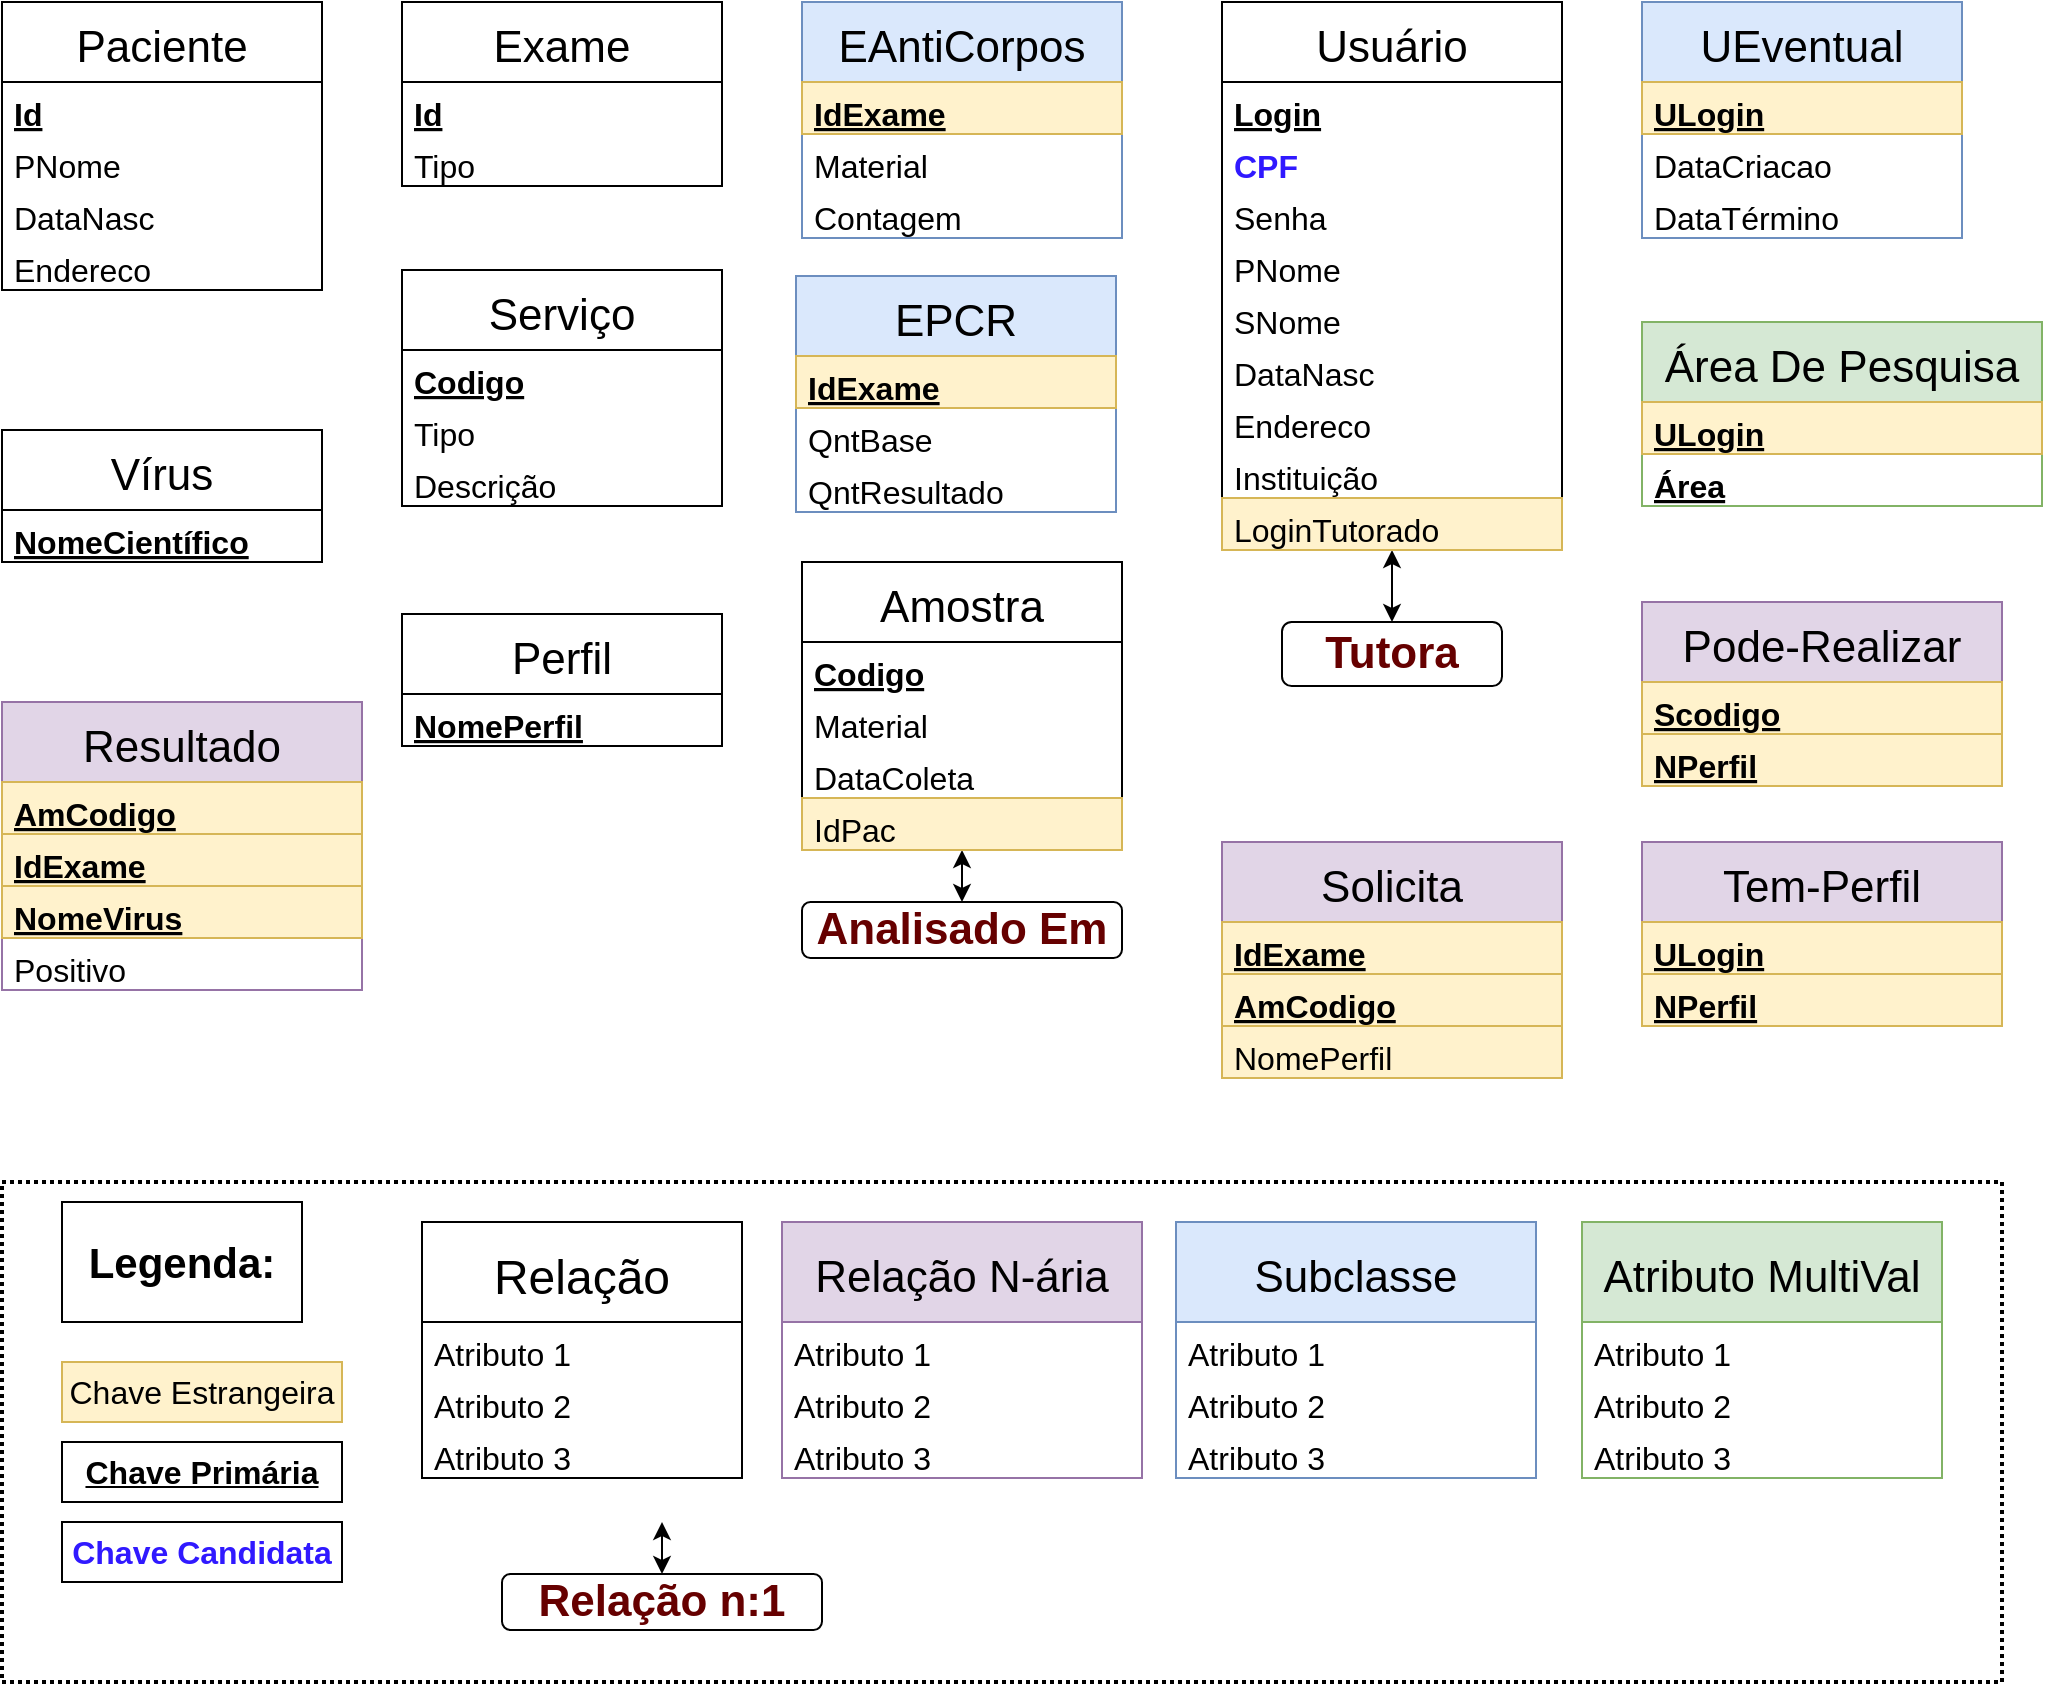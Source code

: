 <mxfile version="13.0.5" type="device"><diagram id="C5RBs43oDa-KdzZeNtuy" name="Page-1"><mxGraphModel dx="868" dy="492" grid="1" gridSize="10" guides="1" tooltips="1" connect="1" arrows="1" fold="1" page="1" pageScale="1" pageWidth="827" pageHeight="1169" math="0" shadow="0"><root><mxCell id="WIyWlLk6GJQsqaUBKTNV-0"/><mxCell id="WIyWlLk6GJQsqaUBKTNV-1" parent="WIyWlLk6GJQsqaUBKTNV-0"/><mxCell id="HeGZG76zT3vhurfRbwrk-43" value="EAntiCorpos" style="swimlane;fontStyle=0;childLayout=stackLayout;horizontal=1;startSize=40;horizontalStack=0;resizeParent=1;resizeParentMax=0;resizeLast=0;collapsible=1;marginBottom=0;align=center;fontSize=22;fillColor=#dae8fc;strokeColor=#6c8ebf;" parent="WIyWlLk6GJQsqaUBKTNV-1" vertex="1"><mxGeometry x="640" y="80" width="160" height="118" as="geometry"><mxRectangle x="330" y="200" width="90" height="26" as="alternateBounds"/></mxGeometry></mxCell><mxCell id="HeGZG76zT3vhurfRbwrk-44" value="IdExame" style="text;spacingLeft=4;spacingRight=4;overflow=hidden;rotatable=0;points=[[0,0.5],[1,0.5]];portConstraint=eastwest;fontSize=16;fontStyle=5;fillColor=#fff2cc;strokeColor=#d6b656;" parent="HeGZG76zT3vhurfRbwrk-43" vertex="1"><mxGeometry y="40" width="160" height="26" as="geometry"/></mxCell><mxCell id="HeGZG76zT3vhurfRbwrk-45" value="Material" style="text;strokeColor=none;fillColor=none;spacingLeft=4;spacingRight=4;overflow=hidden;rotatable=0;points=[[0,0.5],[1,0.5]];portConstraint=eastwest;fontSize=16;" parent="HeGZG76zT3vhurfRbwrk-43" vertex="1"><mxGeometry y="66" width="160" height="26" as="geometry"/></mxCell><mxCell id="HeGZG76zT3vhurfRbwrk-46" value="Contagem" style="text;strokeColor=none;fillColor=none;spacingLeft=4;spacingRight=4;overflow=hidden;rotatable=0;points=[[0,0.5],[1,0.5]];portConstraint=eastwest;fontSize=16;" parent="HeGZG76zT3vhurfRbwrk-43" vertex="1"><mxGeometry y="92" width="160" height="26" as="geometry"/></mxCell><mxCell id="HeGZG76zT3vhurfRbwrk-48" value="EPCR" style="swimlane;fontStyle=0;childLayout=stackLayout;horizontal=1;startSize=40;horizontalStack=0;resizeParent=1;resizeParentMax=0;resizeLast=0;collapsible=1;marginBottom=0;align=center;fontSize=22;fillColor=#dae8fc;strokeColor=#6c8ebf;" parent="WIyWlLk6GJQsqaUBKTNV-1" vertex="1"><mxGeometry x="637" y="217" width="160" height="118" as="geometry"><mxRectangle x="330" y="200" width="90" height="26" as="alternateBounds"/></mxGeometry></mxCell><mxCell id="HeGZG76zT3vhurfRbwrk-49" value="IdExame" style="text;spacingLeft=4;spacingRight=4;overflow=hidden;rotatable=0;points=[[0,0.5],[1,0.5]];portConstraint=eastwest;fontSize=16;fontStyle=5;fillColor=#fff2cc;strokeColor=#d6b656;" parent="HeGZG76zT3vhurfRbwrk-48" vertex="1"><mxGeometry y="40" width="160" height="26" as="geometry"/></mxCell><mxCell id="HeGZG76zT3vhurfRbwrk-50" value="QntBase" style="text;strokeColor=none;fillColor=none;spacingLeft=4;spacingRight=4;overflow=hidden;rotatable=0;points=[[0,0.5],[1,0.5]];portConstraint=eastwest;fontSize=16;" parent="HeGZG76zT3vhurfRbwrk-48" vertex="1"><mxGeometry y="66" width="160" height="26" as="geometry"/></mxCell><mxCell id="HeGZG76zT3vhurfRbwrk-51" value="QntResultado" style="text;strokeColor=none;fillColor=none;spacingLeft=4;spacingRight=4;overflow=hidden;rotatable=0;points=[[0,0.5],[1,0.5]];portConstraint=eastwest;fontSize=16;" parent="HeGZG76zT3vhurfRbwrk-48" vertex="1"><mxGeometry y="92" width="160" height="26" as="geometry"/></mxCell><mxCell id="azgHehYBozapzjrsVDiA-0" value="" style="whiteSpace=wrap;html=1;fontColor=#C4A74F;dashed=1;strokeColor=#000000;strokeWidth=2;dashPattern=1 1;" parent="WIyWlLk6GJQsqaUBKTNV-1" vertex="1"><mxGeometry x="240" y="670" width="1000" height="250" as="geometry"/></mxCell><mxCell id="pl1nRkcbTIDpKxVVj6iW-0" value="Paciente" style="swimlane;fontStyle=0;childLayout=stackLayout;horizontal=1;startSize=40;horizontalStack=0;resizeParent=1;resizeParentMax=0;resizeLast=0;collapsible=1;marginBottom=0;align=center;fontSize=22;direction=east;" parent="WIyWlLk6GJQsqaUBKTNV-1" vertex="1"><mxGeometry x="240" y="80" width="160" height="144" as="geometry"><mxRectangle x="330" y="200" width="90" height="26" as="alternateBounds"/></mxGeometry></mxCell><mxCell id="pl1nRkcbTIDpKxVVj6iW-1" value="Id" style="text;spacingLeft=4;spacingRight=4;overflow=hidden;rotatable=0;points=[[0,0.5],[1,0.5]];portConstraint=eastwest;fontSize=16;fontStyle=5;" parent="pl1nRkcbTIDpKxVVj6iW-0" vertex="1"><mxGeometry y="40" width="160" height="26" as="geometry"/></mxCell><mxCell id="pl1nRkcbTIDpKxVVj6iW-2" value="PNome" style="text;strokeColor=none;fillColor=none;spacingLeft=4;spacingRight=4;overflow=hidden;rotatable=0;points=[[0,0.5],[1,0.5]];portConstraint=eastwest;fontSize=16;" parent="pl1nRkcbTIDpKxVVj6iW-0" vertex="1"><mxGeometry y="66" width="160" height="26" as="geometry"/></mxCell><mxCell id="pl1nRkcbTIDpKxVVj6iW-14" value="DataNasc" style="text;strokeColor=none;fillColor=none;spacingLeft=4;spacingRight=4;overflow=hidden;rotatable=0;points=[[0,0.5],[1,0.5]];portConstraint=eastwest;fontSize=16;" parent="pl1nRkcbTIDpKxVVj6iW-0" vertex="1"><mxGeometry y="92" width="160" height="26" as="geometry"/></mxCell><mxCell id="pl1nRkcbTIDpKxVVj6iW-15" value="Endereco" style="text;strokeColor=none;fillColor=none;spacingLeft=4;spacingRight=4;overflow=hidden;rotatable=0;points=[[0,0.5],[1,0.5]];portConstraint=eastwest;fontSize=16;" parent="pl1nRkcbTIDpKxVVj6iW-0" vertex="1"><mxGeometry y="118" width="160" height="26" as="geometry"/></mxCell><mxCell id="pl1nRkcbTIDpKxVVj6iW-35" value="Exame" style="swimlane;fontStyle=0;childLayout=stackLayout;horizontal=1;startSize=40;horizontalStack=0;resizeParent=1;resizeParentMax=0;resizeLast=0;collapsible=1;marginBottom=0;align=center;fontSize=22;" parent="WIyWlLk6GJQsqaUBKTNV-1" vertex="1"><mxGeometry x="440" y="80" width="160" height="92" as="geometry"><mxRectangle x="330" y="200" width="90" height="26" as="alternateBounds"/></mxGeometry></mxCell><mxCell id="pl1nRkcbTIDpKxVVj6iW-36" value="Id" style="text;spacingLeft=4;spacingRight=4;overflow=hidden;rotatable=0;points=[[0,0.5],[1,0.5]];portConstraint=eastwest;fontSize=16;fontStyle=5" parent="pl1nRkcbTIDpKxVVj6iW-35" vertex="1"><mxGeometry y="40" width="160" height="26" as="geometry"/></mxCell><mxCell id="pl1nRkcbTIDpKxVVj6iW-37" value="Tipo" style="text;strokeColor=none;fillColor=none;spacingLeft=4;spacingRight=4;overflow=hidden;rotatable=0;points=[[0,0.5],[1,0.5]];portConstraint=eastwest;fontSize=16;" parent="pl1nRkcbTIDpKxVVj6iW-35" vertex="1"><mxGeometry y="66" width="160" height="26" as="geometry"/></mxCell><mxCell id="pl1nRkcbTIDpKxVVj6iW-73" value="Chave Estrangeira" style="text;html=1;align=center;verticalAlign=middle;whiteSpace=wrap;rounded=0;fillColor=#fff2cc;strokeColor=#d6b656;fontSize=16;" parent="WIyWlLk6GJQsqaUBKTNV-1" vertex="1"><mxGeometry x="270" y="760" width="140" height="30" as="geometry"/></mxCell><mxCell id="pl1nRkcbTIDpKxVVj6iW-75" value="Chave Primária" style="rounded=0;whiteSpace=wrap;html=1;fontStyle=5;fontSize=16;" parent="WIyWlLk6GJQsqaUBKTNV-1" vertex="1"><mxGeometry x="270" y="800" width="140" height="30" as="geometry"/></mxCell><mxCell id="pl1nRkcbTIDpKxVVj6iW-76" value="Legenda:" style="rounded=0;whiteSpace=wrap;html=1;fontSize=21;fontStyle=1" parent="WIyWlLk6GJQsqaUBKTNV-1" vertex="1"><mxGeometry x="270" y="680" width="120" height="60" as="geometry"/></mxCell><mxCell id="pl1nRkcbTIDpKxVVj6iW-85" value="Tutora" style="rounded=1;whiteSpace=wrap;html=1;fontSize=22;strokeColor=#000000;fontColor=#660000;fontStyle=1" parent="WIyWlLk6GJQsqaUBKTNV-1" vertex="1"><mxGeometry x="880" y="390" width="110" height="32" as="geometry"/></mxCell><mxCell id="pl1nRkcbTIDpKxVVj6iW-87" value="" style="endArrow=classic;startArrow=classic;html=1;fontSize=22;fontColor=#FFD966;exitX=0.5;exitY=0;exitDx=0;exitDy=0;" parent="WIyWlLk6GJQsqaUBKTNV-1" source="pl1nRkcbTIDpKxVVj6iW-85" target="pl1nRkcbTIDpKxVVj6iW-55" edge="1"><mxGeometry width="50" height="50" relative="1" as="geometry"><mxPoint x="1030" y="450" as="sourcePoint"/><mxPoint x="930" y="360" as="targetPoint"/></mxGeometry></mxCell><mxCell id="pl1nRkcbTIDpKxVVj6iW-88" value="Analisado Em" style="rounded=1;whiteSpace=wrap;html=1;fontSize=22;strokeColor=#000000;fontColor=#660000;fontStyle=1" parent="WIyWlLk6GJQsqaUBKTNV-1" vertex="1"><mxGeometry x="640" y="530" width="160" height="28" as="geometry"/></mxCell><mxCell id="pl1nRkcbTIDpKxVVj6iW-89" value="" style="endArrow=classic;startArrow=classic;html=1;fontSize=22;fontColor=#FFD966;entryX=0.5;entryY=1;entryDx=0;entryDy=0;" parent="WIyWlLk6GJQsqaUBKTNV-1" source="pl1nRkcbTIDpKxVVj6iW-88" target="pl1nRkcbTIDpKxVVj6iW-19" edge="1"><mxGeometry width="50" height="50" relative="1" as="geometry"><mxPoint x="535" y="670" as="sourcePoint"/><mxPoint x="538.333" y="644" as="targetPoint"/></mxGeometry></mxCell><mxCell id="pl1nRkcbTIDpKxVVj6iW-41" value="Usuário" style="swimlane;fontStyle=0;childLayout=stackLayout;horizontal=1;startSize=40;horizontalStack=0;resizeParent=1;resizeParentMax=0;resizeLast=0;collapsible=1;marginBottom=0;align=center;fontSize=22;" parent="WIyWlLk6GJQsqaUBKTNV-1" vertex="1"><mxGeometry x="850" y="80" width="170" height="274" as="geometry"><mxRectangle x="330" y="200" width="90" height="26" as="alternateBounds"/></mxGeometry></mxCell><mxCell id="pl1nRkcbTIDpKxVVj6iW-51" value="Login" style="text;strokeColor=none;fillColor=none;spacingLeft=4;spacingRight=4;overflow=hidden;rotatable=0;points=[[0,0.5],[1,0.5]];portConstraint=eastwest;fontSize=16;fontStyle=5" parent="pl1nRkcbTIDpKxVVj6iW-41" vertex="1"><mxGeometry y="40" width="170" height="26" as="geometry"/></mxCell><mxCell id="pl1nRkcbTIDpKxVVj6iW-42" value="CPF" style="text;spacingLeft=4;spacingRight=4;overflow=hidden;rotatable=0;points=[[0,0.5],[1,0.5]];portConstraint=eastwest;fontSize=16;fontStyle=1;fontColor=#3019FF;" parent="pl1nRkcbTIDpKxVVj6iW-41" vertex="1"><mxGeometry y="66" width="170" height="26" as="geometry"/></mxCell><mxCell id="pl1nRkcbTIDpKxVVj6iW-52" value="Senha" style="text;strokeColor=none;fillColor=none;spacingLeft=4;spacingRight=4;overflow=hidden;rotatable=0;points=[[0,0.5],[1,0.5]];portConstraint=eastwest;fontSize=16;" parent="pl1nRkcbTIDpKxVVj6iW-41" vertex="1"><mxGeometry y="92" width="170" height="26" as="geometry"/></mxCell><mxCell id="pl1nRkcbTIDpKxVVj6iW-43" value="PNome" style="text;strokeColor=none;fillColor=none;spacingLeft=4;spacingRight=4;overflow=hidden;rotatable=0;points=[[0,0.5],[1,0.5]];portConstraint=eastwest;fontSize=16;" parent="pl1nRkcbTIDpKxVVj6iW-41" vertex="1"><mxGeometry y="118" width="170" height="26" as="geometry"/></mxCell><mxCell id="pl1nRkcbTIDpKxVVj6iW-44" value="SNome" style="text;strokeColor=none;fillColor=none;spacingLeft=4;spacingRight=4;overflow=hidden;rotatable=0;points=[[0,0.5],[1,0.5]];portConstraint=eastwest;fontSize=16;" parent="pl1nRkcbTIDpKxVVj6iW-41" vertex="1"><mxGeometry y="144" width="170" height="26" as="geometry"/></mxCell><mxCell id="pl1nRkcbTIDpKxVVj6iW-45" value="DataNasc" style="text;strokeColor=none;fillColor=none;spacingLeft=4;spacingRight=4;overflow=hidden;rotatable=0;points=[[0,0.5],[1,0.5]];portConstraint=eastwest;fontSize=16;" parent="pl1nRkcbTIDpKxVVj6iW-41" vertex="1"><mxGeometry y="170" width="170" height="26" as="geometry"/></mxCell><mxCell id="pl1nRkcbTIDpKxVVj6iW-46" value="Endereco" style="text;strokeColor=none;fillColor=none;spacingLeft=4;spacingRight=4;overflow=hidden;rotatable=0;points=[[0,0.5],[1,0.5]];portConstraint=eastwest;fontSize=16;" parent="pl1nRkcbTIDpKxVVj6iW-41" vertex="1"><mxGeometry y="196" width="170" height="26" as="geometry"/></mxCell><mxCell id="HeGZG76zT3vhurfRbwrk-25" value="Instituição" style="text;strokeColor=none;fillColor=none;spacingLeft=4;spacingRight=4;overflow=hidden;rotatable=0;points=[[0,0.5],[1,0.5]];portConstraint=eastwest;fontSize=16;" parent="pl1nRkcbTIDpKxVVj6iW-41" vertex="1"><mxGeometry y="222" width="170" height="26" as="geometry"/></mxCell><mxCell id="pl1nRkcbTIDpKxVVj6iW-55" value="LoginTutorado" style="text;strokeColor=#d6b656;fillColor=#fff2cc;spacingLeft=4;spacingRight=4;overflow=hidden;rotatable=0;points=[[0,0.5],[1,0.5]];portConstraint=eastwest;fontSize=16;" parent="pl1nRkcbTIDpKxVVj6iW-41" vertex="1"><mxGeometry y="248" width="170" height="26" as="geometry"/></mxCell><mxCell id="HeGZG76zT3vhurfRbwrk-52" value="UEventual" style="swimlane;fontStyle=0;childLayout=stackLayout;horizontal=1;startSize=40;horizontalStack=0;resizeParent=1;resizeParentMax=0;resizeLast=0;collapsible=1;marginBottom=0;align=center;fontSize=22;fillColor=#dae8fc;strokeColor=#6c8ebf;" parent="WIyWlLk6GJQsqaUBKTNV-1" vertex="1"><mxGeometry x="1060" y="80" width="160" height="118" as="geometry"><mxRectangle x="330" y="200" width="90" height="26" as="alternateBounds"/></mxGeometry></mxCell><mxCell id="HeGZG76zT3vhurfRbwrk-53" value="ULogin" style="text;spacingLeft=4;spacingRight=4;overflow=hidden;rotatable=0;points=[[0,0.5],[1,0.5]];portConstraint=eastwest;fontSize=16;fontStyle=5;fillColor=#fff2cc;strokeColor=#d6b656;" parent="HeGZG76zT3vhurfRbwrk-52" vertex="1"><mxGeometry y="40" width="160" height="26" as="geometry"/></mxCell><mxCell id="HeGZG76zT3vhurfRbwrk-54" value="DataCriacao" style="text;strokeColor=none;fillColor=none;spacingLeft=4;spacingRight=4;overflow=hidden;rotatable=0;points=[[0,0.5],[1,0.5]];portConstraint=eastwest;fontSize=16;" parent="HeGZG76zT3vhurfRbwrk-52" vertex="1"><mxGeometry y="66" width="160" height="26" as="geometry"/></mxCell><mxCell id="HeGZG76zT3vhurfRbwrk-55" value="DataTérmino" style="text;strokeColor=none;fillColor=none;spacingLeft=4;spacingRight=4;overflow=hidden;rotatable=0;points=[[0,0.5],[1,0.5]];portConstraint=eastwest;fontSize=16;" parent="HeGZG76zT3vhurfRbwrk-52" vertex="1"><mxGeometry y="92" width="160" height="26" as="geometry"/></mxCell><mxCell id="1b9KuzkUyO1D-ZEUSEps-0" value="&lt;div&gt;Chave Candidata&lt;br&gt;&lt;/div&gt;" style="rounded=0;whiteSpace=wrap;html=1;fontStyle=1;fontSize=16;fontColor=#3019FF;" parent="WIyWlLk6GJQsqaUBKTNV-1" vertex="1"><mxGeometry x="270" y="840" width="140" height="30" as="geometry"/></mxCell><mxCell id="azgHehYBozapzjrsVDiA-1" value="Relação n:1" style="rounded=1;whiteSpace=wrap;html=1;fontSize=22;strokeColor=#000000;fontColor=#660000;fontStyle=1" parent="WIyWlLk6GJQsqaUBKTNV-1" vertex="1"><mxGeometry x="490" y="866" width="160" height="28" as="geometry"/></mxCell><mxCell id="azgHehYBozapzjrsVDiA-2" value="" style="endArrow=classic;startArrow=classic;html=1;fontSize=22;fontColor=#FFD966;entryX=0.5;entryY=1;entryDx=0;entryDy=0;" parent="WIyWlLk6GJQsqaUBKTNV-1" source="azgHehYBozapzjrsVDiA-1" edge="1"><mxGeometry width="50" height="50" relative="1" as="geometry"><mxPoint x="385" y="1006" as="sourcePoint"/><mxPoint x="570" y="840" as="targetPoint"/></mxGeometry></mxCell><mxCell id="pl1nRkcbTIDpKxVVj6iW-19" value="Amostra" style="swimlane;fontStyle=0;childLayout=stackLayout;horizontal=1;startSize=40;horizontalStack=0;resizeParent=1;resizeParentMax=0;resizeLast=0;collapsible=1;marginBottom=0;align=center;fontSize=22;" parent="WIyWlLk6GJQsqaUBKTNV-1" vertex="1"><mxGeometry x="640" y="360" width="160" height="144" as="geometry"><mxRectangle x="330" y="200" width="90" height="26" as="alternateBounds"/></mxGeometry></mxCell><mxCell id="pl1nRkcbTIDpKxVVj6iW-20" value="Codigo" style="text;spacingLeft=4;spacingRight=4;overflow=hidden;rotatable=0;points=[[0,0.5],[1,0.5]];portConstraint=eastwest;fontSize=16;fontStyle=5" parent="pl1nRkcbTIDpKxVVj6iW-19" vertex="1"><mxGeometry y="40" width="160" height="26" as="geometry"/></mxCell><mxCell id="pl1nRkcbTIDpKxVVj6iW-21" value="Material" style="text;strokeColor=none;fillColor=none;spacingLeft=4;spacingRight=4;overflow=hidden;rotatable=0;points=[[0,0.5],[1,0.5]];portConstraint=eastwest;fontSize=16;" parent="pl1nRkcbTIDpKxVVj6iW-19" vertex="1"><mxGeometry y="66" width="160" height="26" as="geometry"/></mxCell><mxCell id="pl1nRkcbTIDpKxVVj6iW-22" value="DataColeta" style="text;strokeColor=none;fillColor=none;spacingLeft=4;spacingRight=4;overflow=hidden;rotatable=0;points=[[0,0.5],[1,0.5]];portConstraint=eastwest;fontSize=16;" parent="pl1nRkcbTIDpKxVVj6iW-19" vertex="1"><mxGeometry y="92" width="160" height="26" as="geometry"/></mxCell><mxCell id="pl1nRkcbTIDpKxVVj6iW-56" value="IdPac" style="text;strokeColor=#d6b656;fillColor=#fff2cc;spacingLeft=4;spacingRight=4;overflow=hidden;rotatable=0;points=[[0,0.5],[1,0.5]];portConstraint=eastwest;fontSize=16;" parent="pl1nRkcbTIDpKxVVj6iW-19" vertex="1"><mxGeometry y="118" width="160" height="26" as="geometry"/></mxCell><mxCell id="HeGZG76zT3vhurfRbwrk-37" value="Área De Pesquisa" style="swimlane;fontStyle=0;childLayout=stackLayout;horizontal=1;startSize=40;horizontalStack=0;resizeParent=1;resizeParentMax=0;resizeLast=0;collapsible=1;marginBottom=0;align=center;fontSize=22;fillColor=#d5e8d4;strokeColor=#82b366;" parent="WIyWlLk6GJQsqaUBKTNV-1" vertex="1"><mxGeometry x="1060" y="240" width="200" height="92" as="geometry"><mxRectangle x="330" y="200" width="90" height="26" as="alternateBounds"/></mxGeometry></mxCell><mxCell id="HeGZG76zT3vhurfRbwrk-38" value="ULogin" style="text;spacingLeft=4;spacingRight=4;overflow=hidden;rotatable=0;points=[[0,0.5],[1,0.5]];portConstraint=eastwest;fontSize=16;fontStyle=5;fillColor=#fff2cc;strokeColor=#d6b656;" parent="HeGZG76zT3vhurfRbwrk-37" vertex="1"><mxGeometry y="40" width="200" height="26" as="geometry"/></mxCell><mxCell id="HeGZG76zT3vhurfRbwrk-39" value="Área" style="text;strokeColor=none;fillColor=none;spacingLeft=4;spacingRight=4;overflow=hidden;rotatable=0;points=[[0,0.5],[1,0.5]];portConstraint=eastwest;fontSize=16;fontStyle=5" parent="HeGZG76zT3vhurfRbwrk-37" vertex="1"><mxGeometry y="66" width="200" height="26" as="geometry"/></mxCell><mxCell id="HeGZG76zT3vhurfRbwrk-29" value="Tem-Perfil" style="swimlane;fontStyle=0;childLayout=stackLayout;horizontal=1;startSize=40;horizontalStack=0;resizeParent=1;resizeParentMax=0;resizeLast=0;collapsible=1;marginBottom=0;align=center;fontSize=22;fillColor=#e1d5e7;strokeColor=#9673a6;" parent="WIyWlLk6GJQsqaUBKTNV-1" vertex="1"><mxGeometry x="1060" y="500" width="180" height="92" as="geometry"><mxRectangle x="330" y="200" width="90" height="26" as="alternateBounds"/></mxGeometry></mxCell><mxCell id="HeGZG76zT3vhurfRbwrk-30" value="ULogin" style="text;spacingLeft=4;spacingRight=4;overflow=hidden;rotatable=0;points=[[0,0.5],[1,0.5]];portConstraint=eastwest;fontSize=16;fontStyle=5;fillColor=#fff2cc;strokeColor=#d6b656;" parent="HeGZG76zT3vhurfRbwrk-29" vertex="1"><mxGeometry y="40" width="180" height="26" as="geometry"/></mxCell><mxCell id="HeGZG76zT3vhurfRbwrk-31" value="NPerfil" style="text;spacingLeft=4;spacingRight=4;overflow=hidden;rotatable=0;points=[[0,0.5],[1,0.5]];portConstraint=eastwest;fontSize=16;fontStyle=5;fillColor=#fff2cc;strokeColor=#d6b656;" parent="HeGZG76zT3vhurfRbwrk-29" vertex="1"><mxGeometry y="66" width="180" height="26" as="geometry"/></mxCell><mxCell id="pl1nRkcbTIDpKxVVj6iW-57" value="Pode-Realizar" style="swimlane;fontStyle=0;childLayout=stackLayout;horizontal=1;startSize=40;horizontalStack=0;resizeParent=1;resizeParentMax=0;resizeLast=0;collapsible=1;marginBottom=0;align=center;fontSize=22;fillColor=#e1d5e7;strokeColor=#9673a6;" parent="WIyWlLk6GJQsqaUBKTNV-1" vertex="1"><mxGeometry x="1060" y="380" width="180" height="92" as="geometry"><mxRectangle x="330" y="200" width="90" height="26" as="alternateBounds"/></mxGeometry></mxCell><mxCell id="pl1nRkcbTIDpKxVVj6iW-58" value="Scodigo" style="text;spacingLeft=4;spacingRight=4;overflow=hidden;rotatable=0;points=[[0,0.5],[1,0.5]];portConstraint=eastwest;fontSize=16;fontStyle=5;fillColor=#fff2cc;strokeColor=#d6b656;" parent="pl1nRkcbTIDpKxVVj6iW-57" vertex="1"><mxGeometry y="40" width="180" height="26" as="geometry"/></mxCell><mxCell id="pl1nRkcbTIDpKxVVj6iW-59" value="NPerfil" style="text;spacingLeft=4;spacingRight=4;overflow=hidden;rotatable=0;points=[[0,0.5],[1,0.5]];portConstraint=eastwest;fontSize=16;fontStyle=5;fillColor=#fff2cc;strokeColor=#d6b656;" parent="pl1nRkcbTIDpKxVVj6iW-57" vertex="1"><mxGeometry y="66" width="180" height="26" as="geometry"/></mxCell><mxCell id="pl1nRkcbTIDpKxVVj6iW-68" value="Solicita" style="swimlane;fontStyle=0;childLayout=stackLayout;horizontal=1;startSize=40;horizontalStack=0;resizeParent=1;resizeParentMax=0;resizeLast=0;collapsible=1;marginBottom=0;align=center;fontSize=22;fillColor=#e1d5e7;strokeColor=#9673a6;" parent="WIyWlLk6GJQsqaUBKTNV-1" vertex="1"><mxGeometry x="850" y="500" width="170" height="118" as="geometry"><mxRectangle x="330" y="200" width="90" height="26" as="alternateBounds"/></mxGeometry></mxCell><mxCell id="pl1nRkcbTIDpKxVVj6iW-69" value="IdExame" style="text;spacingLeft=4;spacingRight=4;overflow=hidden;rotatable=0;points=[[0,0.5],[1,0.5]];portConstraint=eastwest;fontSize=16;fontStyle=5;fillColor=#fff2cc;strokeColor=#d6b656;" parent="pl1nRkcbTIDpKxVVj6iW-68" vertex="1"><mxGeometry y="40" width="170" height="26" as="geometry"/></mxCell><mxCell id="pl1nRkcbTIDpKxVVj6iW-71" value="AmCodigo" style="text;spacingLeft=4;spacingRight=4;overflow=hidden;rotatable=0;points=[[0,0.5],[1,0.5]];portConstraint=eastwest;fontSize=16;fontStyle=5;fillColor=#fff2cc;strokeColor=#d6b656;" parent="pl1nRkcbTIDpKxVVj6iW-68" vertex="1"><mxGeometry y="66" width="170" height="26" as="geometry"/></mxCell><mxCell id="pl1nRkcbTIDpKxVVj6iW-70" value="NomePerfil" style="text;spacingLeft=4;spacingRight=4;overflow=hidden;rotatable=0;points=[[0,0.5],[1,0.5]];portConstraint=eastwest;fontSize=16;fillColor=#fff2cc;strokeColor=#d6b656;" parent="pl1nRkcbTIDpKxVVj6iW-68" vertex="1"><mxGeometry y="92" width="170" height="26" as="geometry"/></mxCell><mxCell id="pl1nRkcbTIDpKxVVj6iW-64" value="Resultado" style="swimlane;fontStyle=0;childLayout=stackLayout;horizontal=1;startSize=40;horizontalStack=0;resizeParent=1;resizeParentMax=0;resizeLast=0;collapsible=1;marginBottom=0;align=center;fontSize=22;fillColor=#e1d5e7;strokeColor=#9673a6;" parent="WIyWlLk6GJQsqaUBKTNV-1" vertex="1"><mxGeometry x="240" y="430" width="180" height="144" as="geometry"><mxRectangle x="330" y="200" width="90" height="26" as="alternateBounds"/></mxGeometry></mxCell><mxCell id="pl1nRkcbTIDpKxVVj6iW-65" value="AmCodigo" style="text;spacingLeft=4;spacingRight=4;overflow=hidden;rotatable=0;points=[[0,0.5],[1,0.5]];portConstraint=eastwest;fontSize=16;fontStyle=5;fillColor=#fff2cc;strokeColor=#d6b656;" parent="pl1nRkcbTIDpKxVVj6iW-64" vertex="1"><mxGeometry y="40" width="180" height="26" as="geometry"/></mxCell><mxCell id="pl1nRkcbTIDpKxVVj6iW-66" value="IdExame" style="text;spacingLeft=4;spacingRight=4;overflow=hidden;rotatable=0;points=[[0,0.5],[1,0.5]];portConstraint=eastwest;fontSize=16;fontStyle=5;fillColor=#fff2cc;strokeColor=#d6b656;" parent="pl1nRkcbTIDpKxVVj6iW-64" vertex="1"><mxGeometry y="66" width="180" height="26" as="geometry"/></mxCell><mxCell id="pl1nRkcbTIDpKxVVj6iW-67" value="NomeVirus" style="text;spacingLeft=4;spacingRight=4;overflow=hidden;rotatable=0;points=[[0,0.5],[1,0.5]];portConstraint=eastwest;fontSize=16;fontStyle=5;fillColor=#fff2cc;strokeColor=#d6b656;" parent="pl1nRkcbTIDpKxVVj6iW-64" vertex="1"><mxGeometry y="92" width="180" height="26" as="geometry"/></mxCell><mxCell id="HeGZG76zT3vhurfRbwrk-42" value="Positivo" style="text;spacingLeft=4;spacingRight=4;overflow=hidden;rotatable=0;points=[[0,0.5],[1,0.5]];portConstraint=eastwest;fontSize=16;fontStyle=0;" parent="pl1nRkcbTIDpKxVVj6iW-64" vertex="1"><mxGeometry y="118" width="180" height="26" as="geometry"/></mxCell><mxCell id="pl1nRkcbTIDpKxVVj6iW-25" value="Vírus" style="swimlane;fontStyle=0;childLayout=stackLayout;horizontal=1;startSize=40;horizontalStack=0;resizeParent=1;resizeParentMax=0;resizeLast=0;collapsible=1;marginBottom=0;align=center;fontSize=22;" parent="WIyWlLk6GJQsqaUBKTNV-1" vertex="1"><mxGeometry x="240" y="294" width="160" height="66" as="geometry"><mxRectangle x="330" y="200" width="90" height="26" as="alternateBounds"/></mxGeometry></mxCell><mxCell id="pl1nRkcbTIDpKxVVj6iW-26" value="NomeCientífico" style="text;spacingLeft=4;spacingRight=4;overflow=hidden;rotatable=0;points=[[0,0.5],[1,0.5]];portConstraint=eastwest;fontSize=16;fontStyle=5" parent="pl1nRkcbTIDpKxVVj6iW-25" vertex="1"><mxGeometry y="40" width="160" height="26" as="geometry"/></mxCell><mxCell id="pl1nRkcbTIDpKxVVj6iW-31" value="Serviço" style="swimlane;fontStyle=0;childLayout=stackLayout;horizontal=1;startSize=40;horizontalStack=0;resizeParent=1;resizeParentMax=0;resizeLast=0;collapsible=1;marginBottom=0;align=center;fontSize=22;" parent="WIyWlLk6GJQsqaUBKTNV-1" vertex="1"><mxGeometry x="440" y="214" width="160" height="118" as="geometry"><mxRectangle x="330" y="200" width="90" height="26" as="alternateBounds"/></mxGeometry></mxCell><mxCell id="pl1nRkcbTIDpKxVVj6iW-32" value="Codigo" style="text;spacingLeft=4;spacingRight=4;overflow=hidden;rotatable=0;points=[[0,0.5],[1,0.5]];portConstraint=eastwest;fontSize=16;fontStyle=5" parent="pl1nRkcbTIDpKxVVj6iW-31" vertex="1"><mxGeometry y="40" width="160" height="26" as="geometry"/></mxCell><mxCell id="pl1nRkcbTIDpKxVVj6iW-33" value="Tipo" style="text;strokeColor=none;fillColor=none;spacingLeft=4;spacingRight=4;overflow=hidden;rotatable=0;points=[[0,0.5],[1,0.5]];portConstraint=eastwest;fontSize=16;" parent="pl1nRkcbTIDpKxVVj6iW-31" vertex="1"><mxGeometry y="66" width="160" height="26" as="geometry"/></mxCell><mxCell id="1b9KuzkUyO1D-ZEUSEps-2" value="Descrição" style="text;strokeColor=none;fillColor=none;spacingLeft=4;spacingRight=4;overflow=hidden;rotatable=0;points=[[0,0.5],[1,0.5]];portConstraint=eastwest;fontSize=16;" parent="pl1nRkcbTIDpKxVVj6iW-31" vertex="1"><mxGeometry y="92" width="160" height="26" as="geometry"/></mxCell><mxCell id="HeGZG76zT3vhurfRbwrk-26" value="Perfil" style="swimlane;fontStyle=0;childLayout=stackLayout;horizontal=1;startSize=40;horizontalStack=0;resizeParent=1;resizeParentMax=0;resizeLast=0;collapsible=1;marginBottom=0;align=center;fontSize=22;" parent="WIyWlLk6GJQsqaUBKTNV-1" vertex="1"><mxGeometry x="440" y="386" width="160" height="66" as="geometry"><mxRectangle x="330" y="200" width="90" height="26" as="alternateBounds"/></mxGeometry></mxCell><mxCell id="HeGZG76zT3vhurfRbwrk-27" value="NomePerfil" style="text;spacingLeft=4;spacingRight=4;overflow=hidden;rotatable=0;points=[[0,0.5],[1,0.5]];portConstraint=eastwest;fontSize=16;fontStyle=5" parent="HeGZG76zT3vhurfRbwrk-26" vertex="1"><mxGeometry y="40" width="160" height="26" as="geometry"/></mxCell><mxCell id="pl1nRkcbTIDpKxVVj6iW-77" value="Relação" style="swimlane;fontStyle=0;childLayout=stackLayout;horizontal=1;startSize=50;horizontalStack=0;resizeParent=1;resizeParentMax=0;resizeLast=0;collapsible=1;marginBottom=0;align=center;fontSize=24;" parent="WIyWlLk6GJQsqaUBKTNV-1" vertex="1"><mxGeometry x="450" y="690" width="160" height="128" as="geometry"/></mxCell><mxCell id="pl1nRkcbTIDpKxVVj6iW-78" value="Atributo 1" style="text;strokeColor=none;fillColor=none;spacingLeft=4;spacingRight=4;overflow=hidden;rotatable=0;points=[[0,0.5],[1,0.5]];portConstraint=eastwest;fontSize=16;" parent="pl1nRkcbTIDpKxVVj6iW-77" vertex="1"><mxGeometry y="50" width="160" height="26" as="geometry"/></mxCell><mxCell id="pl1nRkcbTIDpKxVVj6iW-79" value="Atributo 2" style="text;strokeColor=none;fillColor=none;spacingLeft=4;spacingRight=4;overflow=hidden;rotatable=0;points=[[0,0.5],[1,0.5]];portConstraint=eastwest;fontSize=16;" parent="pl1nRkcbTIDpKxVVj6iW-77" vertex="1"><mxGeometry y="76" width="160" height="26" as="geometry"/></mxCell><mxCell id="pl1nRkcbTIDpKxVVj6iW-80" value="Atributo 3" style="text;strokeColor=none;fillColor=none;spacingLeft=4;spacingRight=4;overflow=hidden;rotatable=0;points=[[0,0.5],[1,0.5]];portConstraint=eastwest;fontSize=16;" parent="pl1nRkcbTIDpKxVVj6iW-77" vertex="1"><mxGeometry y="102" width="160" height="26" as="geometry"/></mxCell><mxCell id="pl1nRkcbTIDpKxVVj6iW-81" value="Relação N-ária" style="swimlane;fontStyle=0;childLayout=stackLayout;horizontal=1;startSize=50;horizontalStack=0;resizeParent=1;resizeParentMax=0;resizeLast=0;collapsible=1;marginBottom=0;align=center;fontSize=22;fillColor=#e1d5e7;strokeColor=#9673a6;" parent="WIyWlLk6GJQsqaUBKTNV-1" vertex="1"><mxGeometry x="630" y="690" width="180" height="128" as="geometry"/></mxCell><mxCell id="pl1nRkcbTIDpKxVVj6iW-82" value="Atributo 1" style="text;strokeColor=none;fillColor=none;spacingLeft=4;spacingRight=4;overflow=hidden;rotatable=0;points=[[0,0.5],[1,0.5]];portConstraint=eastwest;fontSize=16;" parent="pl1nRkcbTIDpKxVVj6iW-81" vertex="1"><mxGeometry y="50" width="180" height="26" as="geometry"/></mxCell><mxCell id="pl1nRkcbTIDpKxVVj6iW-83" value="Atributo 2" style="text;strokeColor=none;fillColor=none;spacingLeft=4;spacingRight=4;overflow=hidden;rotatable=0;points=[[0,0.5],[1,0.5]];portConstraint=eastwest;fontSize=16;" parent="pl1nRkcbTIDpKxVVj6iW-81" vertex="1"><mxGeometry y="76" width="180" height="26" as="geometry"/></mxCell><mxCell id="pl1nRkcbTIDpKxVVj6iW-84" value="Atributo 3" style="text;strokeColor=none;fillColor=none;spacingLeft=4;spacingRight=4;overflow=hidden;rotatable=0;points=[[0,0.5],[1,0.5]];portConstraint=eastwest;fontSize=16;" parent="pl1nRkcbTIDpKxVVj6iW-81" vertex="1"><mxGeometry y="102" width="180" height="26" as="geometry"/></mxCell><mxCell id="HeGZG76zT3vhurfRbwrk-56" value="Subclasse" style="swimlane;fontStyle=0;childLayout=stackLayout;horizontal=1;startSize=50;horizontalStack=0;resizeParent=1;resizeParentMax=0;resizeLast=0;collapsible=1;marginBottom=0;align=center;fontSize=22;fillColor=#dae8fc;strokeColor=#6c8ebf;" parent="WIyWlLk6GJQsqaUBKTNV-1" vertex="1"><mxGeometry x="827" y="690" width="180" height="128" as="geometry"/></mxCell><mxCell id="HeGZG76zT3vhurfRbwrk-57" value="Atributo 1" style="text;strokeColor=none;fillColor=none;spacingLeft=4;spacingRight=4;overflow=hidden;rotatable=0;points=[[0,0.5],[1,0.5]];portConstraint=eastwest;fontSize=16;" parent="HeGZG76zT3vhurfRbwrk-56" vertex="1"><mxGeometry y="50" width="180" height="26" as="geometry"/></mxCell><mxCell id="HeGZG76zT3vhurfRbwrk-58" value="Atributo 2" style="text;strokeColor=none;fillColor=none;spacingLeft=4;spacingRight=4;overflow=hidden;rotatable=0;points=[[0,0.5],[1,0.5]];portConstraint=eastwest;fontSize=16;" parent="HeGZG76zT3vhurfRbwrk-56" vertex="1"><mxGeometry y="76" width="180" height="26" as="geometry"/></mxCell><mxCell id="HeGZG76zT3vhurfRbwrk-59" value="Atributo 3" style="text;strokeColor=none;fillColor=none;spacingLeft=4;spacingRight=4;overflow=hidden;rotatable=0;points=[[0,0.5],[1,0.5]];portConstraint=eastwest;fontSize=16;" parent="HeGZG76zT3vhurfRbwrk-56" vertex="1"><mxGeometry y="102" width="180" height="26" as="geometry"/></mxCell><mxCell id="HeGZG76zT3vhurfRbwrk-60" value="Atributo MultiVal" style="swimlane;fontStyle=0;childLayout=stackLayout;horizontal=1;startSize=50;horizontalStack=0;resizeParent=1;resizeParentMax=0;resizeLast=0;collapsible=1;marginBottom=0;align=center;fontSize=22;fillColor=#d5e8d4;strokeColor=#82b366;" parent="WIyWlLk6GJQsqaUBKTNV-1" vertex="1"><mxGeometry x="1030" y="690" width="180" height="128" as="geometry"/></mxCell><mxCell id="HeGZG76zT3vhurfRbwrk-61" value="Atributo 1" style="text;strokeColor=none;fillColor=none;spacingLeft=4;spacingRight=4;overflow=hidden;rotatable=0;points=[[0,0.5],[1,0.5]];portConstraint=eastwest;fontSize=16;" parent="HeGZG76zT3vhurfRbwrk-60" vertex="1"><mxGeometry y="50" width="180" height="26" as="geometry"/></mxCell><mxCell id="HeGZG76zT3vhurfRbwrk-62" value="Atributo 2" style="text;strokeColor=none;fillColor=none;spacingLeft=4;spacingRight=4;overflow=hidden;rotatable=0;points=[[0,0.5],[1,0.5]];portConstraint=eastwest;fontSize=16;" parent="HeGZG76zT3vhurfRbwrk-60" vertex="1"><mxGeometry y="76" width="180" height="26" as="geometry"/></mxCell><mxCell id="HeGZG76zT3vhurfRbwrk-63" value="Atributo 3" style="text;strokeColor=none;fillColor=none;spacingLeft=4;spacingRight=4;overflow=hidden;rotatable=0;points=[[0,0.5],[1,0.5]];portConstraint=eastwest;fontSize=16;" parent="HeGZG76zT3vhurfRbwrk-60" vertex="1"><mxGeometry y="102" width="180" height="26" as="geometry"/></mxCell></root></mxGraphModel></diagram></mxfile>
